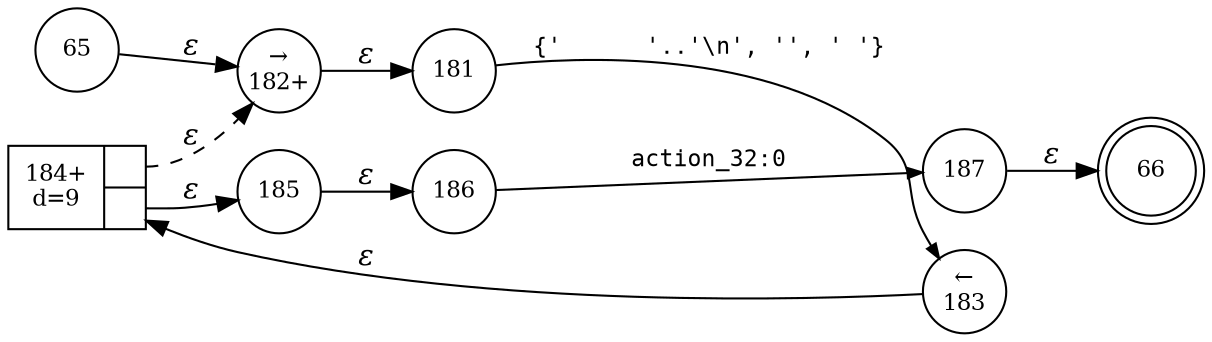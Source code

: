 digraph ATN {
rankdir=LR;
s66[fontsize=11, label="66", shape=doublecircle, fixedsize=true, width=.6];
s65[fontsize=11,label="65", shape=circle, fixedsize=true, width=.55, peripheries=1];
s181[fontsize=11,label="181", shape=circle, fixedsize=true, width=.55, peripheries=1];
s182[fontsize=11,label="&rarr;\n182+", shape=circle, fixedsize=true, width=.55, peripheries=1];
s183[fontsize=11,label="&larr;\n183", shape=circle, fixedsize=true, width=.55, peripheries=1];
s184[fontsize=11,label="{184+\nd=9|{<p0>|<p1>}}", shape=record, fixedsize=false, peripheries=1];
s185[fontsize=11,label="185", shape=circle, fixedsize=true, width=.55, peripheries=1];
s186[fontsize=11,label="186", shape=circle, fixedsize=true, width=.55, peripheries=1];
s187[fontsize=11,label="187", shape=circle, fixedsize=true, width=.55, peripheries=1];
s65 -> s182 [fontname="Times-Italic", label="&epsilon;"];
s182 -> s181 [fontname="Times-Italic", label="&epsilon;"];
s181 -> s183 [fontsize=11, fontname="Courier", arrowsize=.7, label = "{'	'..'\\n', '', ' '}", arrowhead = normal];
s183 -> s184 [fontname="Times-Italic", label="&epsilon;"];
s184:p0 -> s182 [fontname="Times-Italic", label="&epsilon;", style="dashed"];
s184:p1 -> s185 [fontname="Times-Italic", label="&epsilon;"];
s185 -> s186 [fontname="Times-Italic", label="&epsilon;"];
s186 -> s187 [fontsize=11, fontname="Courier", arrowsize=.7, label = "action_32:0", arrowhead = normal];
s187 -> s66 [fontname="Times-Italic", label="&epsilon;"];
}